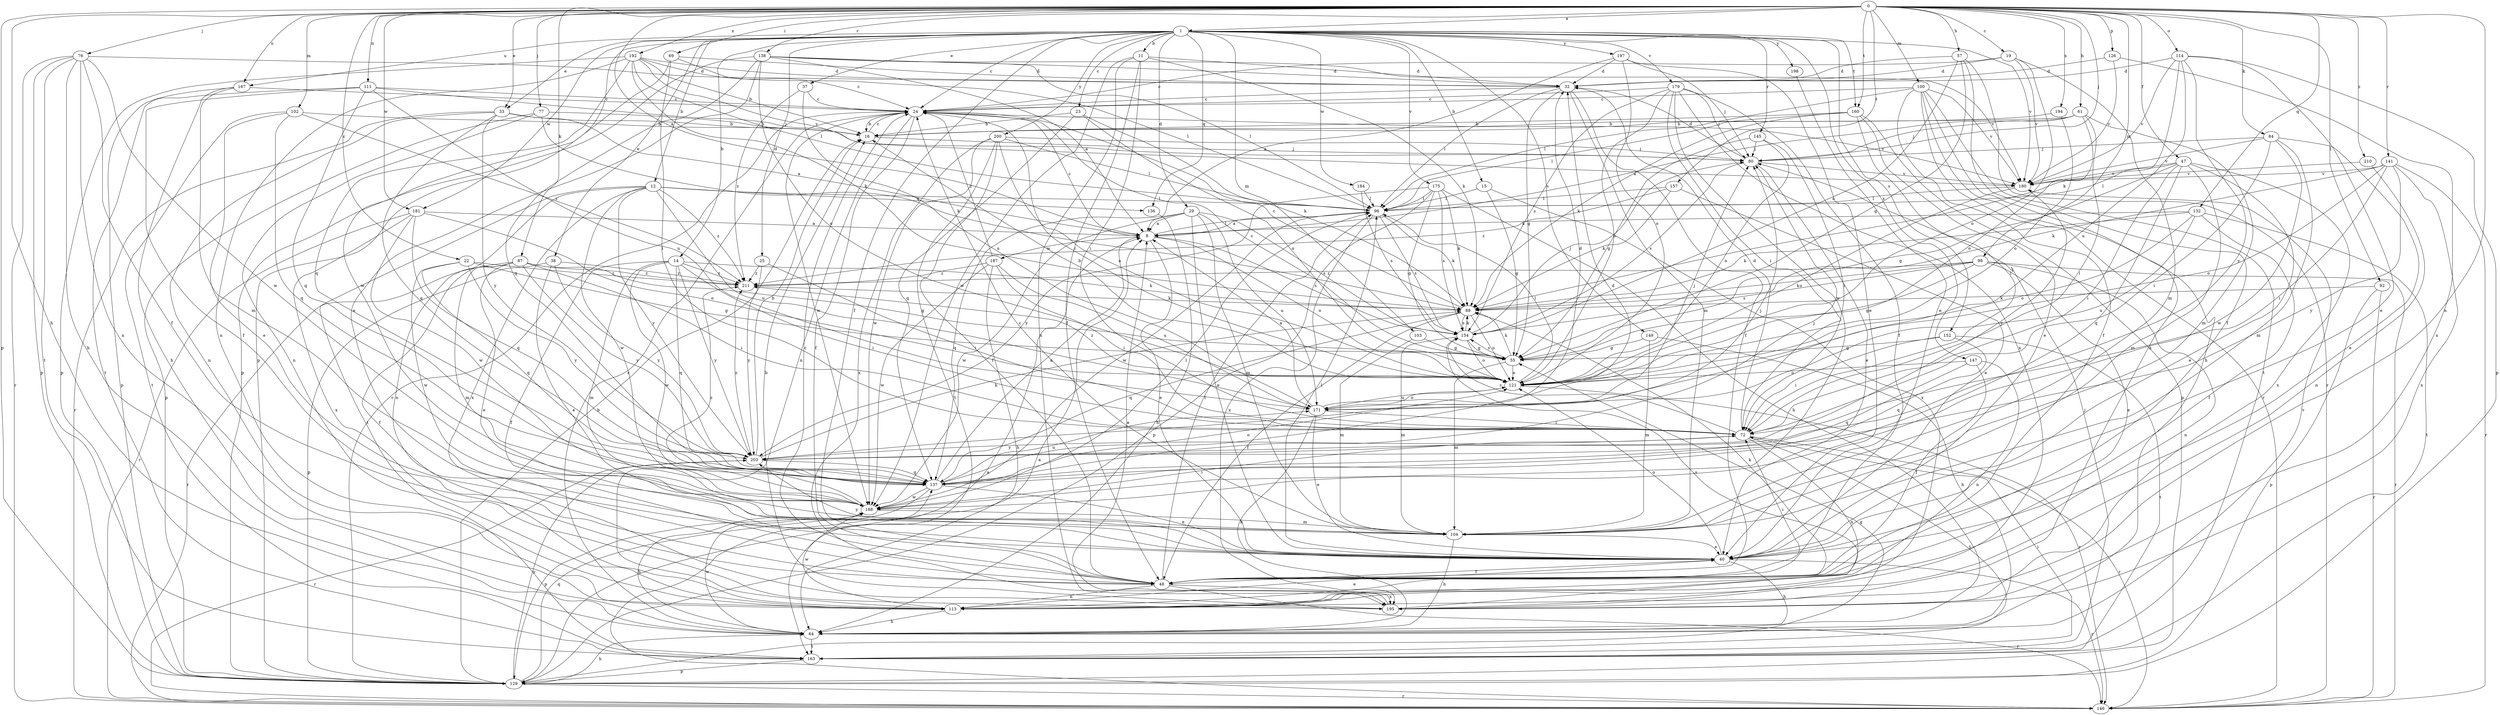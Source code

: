 strict digraph  {
0;
1;
8;
11;
12;
14;
15;
16;
19;
22;
23;
24;
25;
29;
32;
33;
37;
38;
40;
47;
48;
55;
57;
61;
64;
69;
72;
76;
77;
80;
84;
87;
88;
92;
96;
98;
100;
102;
103;
104;
111;
113;
114;
121;
126;
129;
132;
136;
137;
138;
141;
145;
146;
147;
149;
152;
154;
157;
160;
163;
167;
171;
175;
179;
180;
181;
184;
187;
188;
192;
194;
195;
197;
198;
200;
203;
210;
211;
0 -> 1  [label=a];
0 -> 8  [label=a];
0 -> 19  [label=c];
0 -> 22  [label=c];
0 -> 33  [label=e];
0 -> 47  [label=f];
0 -> 57  [label=h];
0 -> 61  [label=h];
0 -> 64  [label=h];
0 -> 69  [label=i];
0 -> 76  [label=j];
0 -> 77  [label=j];
0 -> 80  [label=j];
0 -> 84  [label=k];
0 -> 87  [label=k];
0 -> 92  [label=l];
0 -> 98  [label=m];
0 -> 100  [label=m];
0 -> 102  [label=m];
0 -> 111  [label=n];
0 -> 113  [label=n];
0 -> 114  [label=o];
0 -> 126  [label=p];
0 -> 129  [label=p];
0 -> 132  [label=q];
0 -> 138  [label=r];
0 -> 141  [label=r];
0 -> 157  [label=t];
0 -> 160  [label=t];
0 -> 167  [label=u];
0 -> 181  [label=w];
0 -> 192  [label=x];
0 -> 194  [label=x];
0 -> 210  [label=z];
1 -> 11  [label=b];
1 -> 12  [label=b];
1 -> 14  [label=b];
1 -> 15  [label=b];
1 -> 23  [label=c];
1 -> 24  [label=c];
1 -> 25  [label=d];
1 -> 29  [label=d];
1 -> 33  [label=e];
1 -> 37  [label=e];
1 -> 38  [label=e];
1 -> 48  [label=f];
1 -> 103  [label=m];
1 -> 129  [label=p];
1 -> 136  [label=q];
1 -> 145  [label=r];
1 -> 147  [label=s];
1 -> 149  [label=s];
1 -> 152  [label=s];
1 -> 160  [label=t];
1 -> 167  [label=u];
1 -> 175  [label=v];
1 -> 179  [label=v];
1 -> 180  [label=v];
1 -> 181  [label=w];
1 -> 184  [label=w];
1 -> 197  [label=y];
1 -> 198  [label=y];
1 -> 200  [label=y];
8 -> 24  [label=c];
8 -> 40  [label=e];
8 -> 96  [label=l];
8 -> 121  [label=o];
8 -> 154  [label=s];
8 -> 187  [label=w];
11 -> 32  [label=d];
11 -> 48  [label=f];
11 -> 72  [label=i];
11 -> 88  [label=k];
11 -> 188  [label=w];
11 -> 195  [label=x];
12 -> 96  [label=l];
12 -> 113  [label=n];
12 -> 136  [label=q];
12 -> 163  [label=t];
12 -> 171  [label=u];
12 -> 188  [label=w];
12 -> 195  [label=x];
12 -> 203  [label=y];
12 -> 211  [label=z];
14 -> 48  [label=f];
14 -> 72  [label=i];
14 -> 88  [label=k];
14 -> 104  [label=m];
14 -> 137  [label=q];
14 -> 188  [label=w];
14 -> 203  [label=y];
14 -> 211  [label=z];
15 -> 55  [label=g];
15 -> 96  [label=l];
15 -> 195  [label=x];
16 -> 24  [label=c];
16 -> 80  [label=j];
19 -> 24  [label=c];
19 -> 32  [label=d];
19 -> 104  [label=m];
19 -> 121  [label=o];
19 -> 180  [label=v];
22 -> 55  [label=g];
22 -> 137  [label=q];
22 -> 188  [label=w];
22 -> 203  [label=y];
22 -> 211  [label=z];
23 -> 16  [label=b];
23 -> 88  [label=k];
23 -> 121  [label=o];
23 -> 137  [label=q];
24 -> 16  [label=b];
24 -> 48  [label=f];
24 -> 113  [label=n];
24 -> 180  [label=v];
24 -> 188  [label=w];
25 -> 72  [label=i];
25 -> 203  [label=y];
25 -> 211  [label=z];
29 -> 8  [label=a];
29 -> 40  [label=e];
29 -> 104  [label=m];
29 -> 137  [label=q];
29 -> 154  [label=s];
29 -> 171  [label=u];
29 -> 188  [label=w];
32 -> 24  [label=c];
32 -> 48  [label=f];
32 -> 55  [label=g];
32 -> 96  [label=l];
32 -> 104  [label=m];
33 -> 8  [label=a];
33 -> 16  [label=b];
33 -> 113  [label=n];
33 -> 137  [label=q];
33 -> 146  [label=r];
33 -> 203  [label=y];
37 -> 24  [label=c];
37 -> 171  [label=u];
37 -> 211  [label=z];
38 -> 40  [label=e];
38 -> 129  [label=p];
38 -> 203  [label=y];
38 -> 211  [label=z];
40 -> 48  [label=f];
40 -> 64  [label=h];
40 -> 96  [label=l];
40 -> 121  [label=o];
40 -> 146  [label=r];
40 -> 203  [label=y];
47 -> 40  [label=e];
47 -> 55  [label=g];
47 -> 72  [label=i];
47 -> 96  [label=l];
47 -> 104  [label=m];
47 -> 137  [label=q];
47 -> 180  [label=v];
47 -> 195  [label=x];
48 -> 24  [label=c];
48 -> 72  [label=i];
48 -> 96  [label=l];
48 -> 113  [label=n];
48 -> 146  [label=r];
48 -> 195  [label=x];
55 -> 24  [label=c];
55 -> 88  [label=k];
55 -> 104  [label=m];
55 -> 121  [label=o];
55 -> 154  [label=s];
57 -> 32  [label=d];
57 -> 48  [label=f];
57 -> 55  [label=g];
57 -> 146  [label=r];
57 -> 154  [label=s];
61 -> 8  [label=a];
61 -> 16  [label=b];
61 -> 72  [label=i];
61 -> 80  [label=j];
61 -> 104  [label=m];
61 -> 121  [label=o];
64 -> 24  [label=c];
64 -> 163  [label=t];
64 -> 180  [label=v];
64 -> 188  [label=w];
69 -> 32  [label=d];
69 -> 72  [label=i];
69 -> 96  [label=l];
69 -> 188  [label=w];
72 -> 32  [label=d];
72 -> 113  [label=n];
72 -> 146  [label=r];
72 -> 154  [label=s];
72 -> 163  [label=t];
72 -> 203  [label=y];
76 -> 32  [label=d];
76 -> 48  [label=f];
76 -> 64  [label=h];
76 -> 113  [label=n];
76 -> 129  [label=p];
76 -> 146  [label=r];
76 -> 163  [label=t];
76 -> 188  [label=w];
77 -> 16  [label=b];
77 -> 88  [label=k];
77 -> 113  [label=n];
77 -> 129  [label=p];
80 -> 32  [label=d];
80 -> 40  [label=e];
80 -> 154  [label=s];
80 -> 180  [label=v];
84 -> 40  [label=e];
84 -> 72  [label=i];
84 -> 80  [label=j];
84 -> 104  [label=m];
84 -> 180  [label=v];
84 -> 188  [label=w];
87 -> 40  [label=e];
87 -> 48  [label=f];
87 -> 55  [label=g];
87 -> 72  [label=i];
87 -> 104  [label=m];
87 -> 146  [label=r];
87 -> 203  [label=y];
87 -> 211  [label=z];
88 -> 24  [label=c];
88 -> 48  [label=f];
88 -> 121  [label=o];
88 -> 137  [label=q];
88 -> 154  [label=s];
92 -> 88  [label=k];
92 -> 129  [label=p];
92 -> 146  [label=r];
96 -> 8  [label=a];
96 -> 88  [label=k];
96 -> 154  [label=s];
96 -> 188  [label=w];
96 -> 195  [label=x];
98 -> 40  [label=e];
98 -> 55  [label=g];
98 -> 88  [label=k];
98 -> 113  [label=n];
98 -> 146  [label=r];
98 -> 154  [label=s];
98 -> 211  [label=z];
100 -> 24  [label=c];
100 -> 48  [label=f];
100 -> 64  [label=h];
100 -> 96  [label=l];
100 -> 146  [label=r];
100 -> 163  [label=t];
100 -> 180  [label=v];
100 -> 195  [label=x];
102 -> 16  [label=b];
102 -> 40  [label=e];
102 -> 137  [label=q];
102 -> 163  [label=t];
102 -> 211  [label=z];
103 -> 55  [label=g];
103 -> 104  [label=m];
104 -> 24  [label=c];
104 -> 40  [label=e];
104 -> 64  [label=h];
111 -> 24  [label=c];
111 -> 48  [label=f];
111 -> 80  [label=j];
111 -> 137  [label=q];
111 -> 163  [label=t];
111 -> 171  [label=u];
113 -> 40  [label=e];
113 -> 64  [label=h];
113 -> 88  [label=k];
113 -> 188  [label=w];
114 -> 32  [label=d];
114 -> 40  [label=e];
114 -> 88  [label=k];
114 -> 129  [label=p];
114 -> 171  [label=u];
114 -> 180  [label=v];
114 -> 203  [label=y];
121 -> 16  [label=b];
121 -> 24  [label=c];
121 -> 96  [label=l];
121 -> 146  [label=r];
121 -> 171  [label=u];
121 -> 211  [label=z];
126 -> 32  [label=d];
126 -> 180  [label=v];
126 -> 195  [label=x];
129 -> 8  [label=a];
129 -> 16  [label=b];
129 -> 24  [label=c];
129 -> 55  [label=g];
129 -> 64  [label=h];
129 -> 137  [label=q];
129 -> 146  [label=r];
129 -> 203  [label=y];
132 -> 8  [label=a];
132 -> 48  [label=f];
132 -> 88  [label=k];
132 -> 121  [label=o];
132 -> 163  [label=t];
132 -> 171  [label=u];
136 -> 64  [label=h];
137 -> 8  [label=a];
137 -> 32  [label=d];
137 -> 40  [label=e];
137 -> 80  [label=j];
137 -> 121  [label=o];
137 -> 129  [label=p];
137 -> 171  [label=u];
137 -> 188  [label=w];
138 -> 8  [label=a];
138 -> 32  [label=d];
138 -> 40  [label=e];
138 -> 96  [label=l];
138 -> 121  [label=o];
138 -> 129  [label=p];
138 -> 137  [label=q];
138 -> 180  [label=v];
141 -> 72  [label=i];
141 -> 88  [label=k];
141 -> 121  [label=o];
141 -> 146  [label=r];
141 -> 180  [label=v];
141 -> 195  [label=x];
141 -> 203  [label=y];
145 -> 55  [label=g];
145 -> 72  [label=i];
145 -> 80  [label=j];
145 -> 121  [label=o];
146 -> 8  [label=a];
147 -> 48  [label=f];
147 -> 113  [label=n];
147 -> 121  [label=o];
147 -> 137  [label=q];
149 -> 55  [label=g];
149 -> 64  [label=h];
149 -> 104  [label=m];
152 -> 55  [label=g];
152 -> 72  [label=i];
152 -> 137  [label=q];
152 -> 163  [label=t];
154 -> 55  [label=g];
154 -> 80  [label=j];
154 -> 88  [label=k];
154 -> 104  [label=m];
154 -> 121  [label=o];
157 -> 40  [label=e];
157 -> 88  [label=k];
157 -> 96  [label=l];
157 -> 211  [label=z];
160 -> 16  [label=b];
160 -> 40  [label=e];
160 -> 72  [label=i];
160 -> 88  [label=k];
160 -> 96  [label=l];
160 -> 129  [label=p];
163 -> 72  [label=i];
163 -> 80  [label=j];
163 -> 129  [label=p];
167 -> 24  [label=c];
167 -> 64  [label=h];
167 -> 104  [label=m];
167 -> 129  [label=p];
171 -> 8  [label=a];
171 -> 32  [label=d];
171 -> 40  [label=e];
171 -> 64  [label=h];
171 -> 72  [label=i];
171 -> 80  [label=j];
171 -> 121  [label=o];
175 -> 55  [label=g];
175 -> 64  [label=h];
175 -> 88  [label=k];
175 -> 96  [label=l];
175 -> 129  [label=p];
175 -> 154  [label=s];
175 -> 203  [label=y];
179 -> 24  [label=c];
179 -> 48  [label=f];
179 -> 72  [label=i];
179 -> 80  [label=j];
179 -> 121  [label=o];
179 -> 154  [label=s];
179 -> 188  [label=w];
179 -> 195  [label=x];
180 -> 96  [label=l];
180 -> 121  [label=o];
180 -> 203  [label=y];
181 -> 8  [label=a];
181 -> 121  [label=o];
181 -> 137  [label=q];
181 -> 146  [label=r];
181 -> 188  [label=w];
181 -> 195  [label=x];
184 -> 96  [label=l];
184 -> 154  [label=s];
187 -> 24  [label=c];
187 -> 64  [label=h];
187 -> 72  [label=i];
187 -> 171  [label=u];
187 -> 188  [label=w];
187 -> 211  [label=z];
188 -> 64  [label=h];
188 -> 72  [label=i];
188 -> 96  [label=l];
188 -> 104  [label=m];
188 -> 211  [label=z];
192 -> 16  [label=b];
192 -> 24  [label=c];
192 -> 32  [label=d];
192 -> 88  [label=k];
192 -> 96  [label=l];
192 -> 113  [label=n];
192 -> 129  [label=p];
192 -> 137  [label=q];
192 -> 180  [label=v];
194 -> 16  [label=b];
194 -> 121  [label=o];
195 -> 8  [label=a];
195 -> 16  [label=b];
195 -> 154  [label=s];
197 -> 8  [label=a];
197 -> 32  [label=d];
197 -> 40  [label=e];
197 -> 80  [label=j];
197 -> 121  [label=o];
198 -> 40  [label=e];
200 -> 48  [label=f];
200 -> 80  [label=j];
200 -> 96  [label=l];
200 -> 121  [label=o];
200 -> 163  [label=t];
200 -> 188  [label=w];
200 -> 195  [label=x];
203 -> 16  [label=b];
203 -> 80  [label=j];
203 -> 88  [label=k];
203 -> 137  [label=q];
203 -> 146  [label=r];
203 -> 211  [label=z];
210 -> 113  [label=n];
210 -> 180  [label=v];
211 -> 88  [label=k];
}

